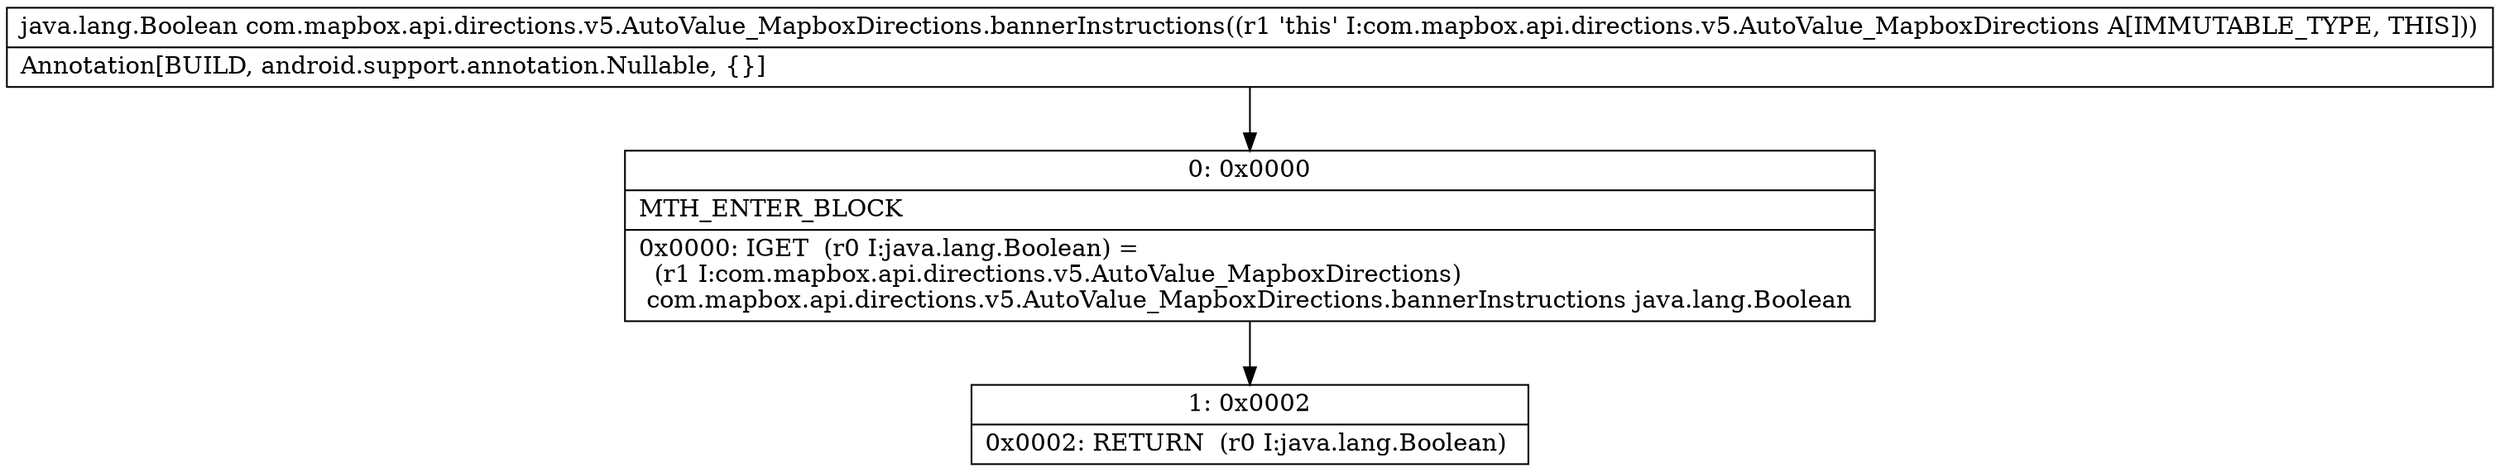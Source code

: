 digraph "CFG forcom.mapbox.api.directions.v5.AutoValue_MapboxDirections.bannerInstructions()Ljava\/lang\/Boolean;" {
Node_0 [shape=record,label="{0\:\ 0x0000|MTH_ENTER_BLOCK\l|0x0000: IGET  (r0 I:java.lang.Boolean) = \l  (r1 I:com.mapbox.api.directions.v5.AutoValue_MapboxDirections)\l com.mapbox.api.directions.v5.AutoValue_MapboxDirections.bannerInstructions java.lang.Boolean \l}"];
Node_1 [shape=record,label="{1\:\ 0x0002|0x0002: RETURN  (r0 I:java.lang.Boolean) \l}"];
MethodNode[shape=record,label="{java.lang.Boolean com.mapbox.api.directions.v5.AutoValue_MapboxDirections.bannerInstructions((r1 'this' I:com.mapbox.api.directions.v5.AutoValue_MapboxDirections A[IMMUTABLE_TYPE, THIS]))  | Annotation[BUILD, android.support.annotation.Nullable, \{\}]\l}"];
MethodNode -> Node_0;
Node_0 -> Node_1;
}

